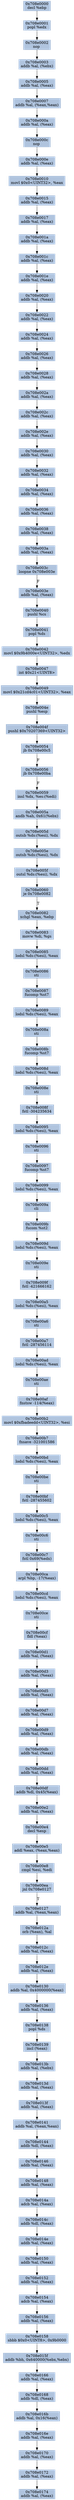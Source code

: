 digraph G {
node[shape=rectangle,style=filled,fillcolor=lightsteelblue,color=lightsteelblue]
bgcolor="transparent"
a0x708e0000decl_ebp[label="0x708e0000\ndecl %ebp"];
a0x708e0001popl_edx[label="0x708e0001\npopl %edx"];
a0x708e0002nop_[label="0x708e0002\nnop "];
a0x708e0003addb_al_ebx_[label="0x708e0003\naddb %al, (%ebx)"];
a0x708e0005addb_al_eax_[label="0x708e0005\naddb %al, (%eax)"];
a0x708e0007addb_al_eaxeax_[label="0x708e0007\naddb %al, (%eax,%eax)"];
a0x708e000aaddb_al_eax_[label="0x708e000a\naddb %al, (%eax)"];
a0x708e000cnop_[label="0x708e000c\nnop "];
a0x708e000eaddb_al_eax_[label="0x708e000e\naddb %al, (%eax)"];
a0x708e0010movl_0x0UINT32_eax[label="0x708e0010\nmovl $0x0<UINT32>, %eax"];
a0x708e0015addb_al_eax_[label="0x708e0015\naddb %al, (%eax)"];
a0x708e0017addb_al_eax_[label="0x708e0017\naddb %al, (%eax)"];
a0x708e001aaddb_al_eax_[label="0x708e001a\naddb %al, (%eax)"];
a0x708e001caddb_al_eax_[label="0x708e001c\naddb %al, (%eax)"];
a0x708e001eaddb_al_eax_[label="0x708e001e\naddb %al, (%eax)"];
a0x708e0020addb_al_eax_[label="0x708e0020\naddb %al, (%eax)"];
a0x708e0022addb_al_eax_[label="0x708e0022\naddb %al, (%eax)"];
a0x708e0024addb_al_eax_[label="0x708e0024\naddb %al, (%eax)"];
a0x708e0026addb_al_eax_[label="0x708e0026\naddb %al, (%eax)"];
a0x708e0028addb_al_eax_[label="0x708e0028\naddb %al, (%eax)"];
a0x708e002aaddb_al_eax_[label="0x708e002a\naddb %al, (%eax)"];
a0x708e002caddb_al_eax_[label="0x708e002c\naddb %al, (%eax)"];
a0x708e002eaddb_al_eax_[label="0x708e002e\naddb %al, (%eax)"];
a0x708e0030addb_al_eax_[label="0x708e0030\naddb %al, (%eax)"];
a0x708e0032addb_al_eax_[label="0x708e0032\naddb %al, (%eax)"];
a0x708e0034addb_al_eax_[label="0x708e0034\naddb %al, (%eax)"];
a0x708e0036addb_al_eax_[label="0x708e0036\naddb %al, (%eax)"];
a0x708e0038addb_al_eax_[label="0x708e0038\naddb %al, (%eax)"];
a0x708e003aaddb_al_eax_[label="0x708e003a\naddb %al, (%eax)"];
a0x708e003cloopne_0x708e003e[label="0x708e003c\nloopne 0x708e003e"];
a0x708e003eaddb_al_eax_[label="0x708e003e\naddb %al, (%eax)"];
a0x708e0040pushl_cs[label="0x708e0040\npushl %cs"];
a0x708e0041popl_ds[label="0x708e0041\npopl %ds"];
a0x708e0042movl_0x9b4000eUINT32_edx[label="0x708e0042\nmovl $0x9b4000e<UINT32>, %edx"];
a0x708e0047int_0x21UINT8[label="0x708e0047\nint $0x21<UINT8>"];
a0x708e0049movl_0x21cd4c01UINT32_eax[label="0x708e0049\nmovl $0x21cd4c01<UINT32>, %eax"];
a0x708e004epushl_esp[label="0x708e004e\npushl %esp"];
a0x708e004fpushl_0x70207369UINT32[label="0x708e004f\npushl $0x70207369<UINT32>"];
a0x708e0054jb_0x708e00c5[label="0x708e0054\njb 0x708e00c5"];
a0x708e0056jb_0x708e00ba[label="0x708e0056\njb 0x708e00ba"];
a0x708e0059insl_dx_es_edi_[label="0x708e0059\ninsl %dx, %es:(%edi)"];
a0x708e005aandb_ah_0x61ebx_[label="0x708e005a\nandb %ah, 0x61(%ebx)"];
a0x708e005doutsb_ds_esi__dx[label="0x708e005d\noutsb %ds:(%esi), %dx"];
a0x708e005eoutsb_ds_esi__dx[label="0x708e005e\noutsb %ds:(%esi), %dx"];
a0x708e005foutsl_ds_esi__dx[label="0x708e005f\noutsl %ds:(%esi), %dx"];
a0x708e0060je_0x708e0082[label="0x708e0060\nje 0x708e0082"];
a0x708e0082xchgl_eax_ebp[label="0x708e0082\nxchgl %eax, %ebp"];
a0x708e0083movw_di_gs[label="0x708e0083\nmovw %di, %gs"];
a0x708e0085lodsl_ds_esi__eax[label="0x708e0085\nlodsl %ds:(%esi), %eax"];
a0x708e0086sti_[label="0x708e0086\nsti "];
a0x708e0087fucomp_st7[label="0x708e0087\nfucomp %st7"];
a0x708e0089lodsl_ds_esi__eax[label="0x708e0089\nlodsl %ds:(%esi), %eax"];
a0x708e008asti_[label="0x708e008a\nsti "];
a0x708e008bfucomp_st7[label="0x708e008b\nfucomp %st7"];
a0x708e008dlodsl_ds_esi__eax[label="0x708e008d\nlodsl %ds:(%esi), %eax"];
a0x708e008esti_[label="0x708e008e\nsti "];
a0x708e008ffstl__304235634[label="0x708e008f\nfstl -304235634"];
a0x708e0095lodsl_ds_esi__eax[label="0x708e0095\nlodsl %ds:(%esi), %eax"];
a0x708e0096sti_[label="0x708e0096\nsti "];
a0x708e0097fucomp_st7[label="0x708e0097\nfucomp %st7"];
a0x708e0099lodsl_ds_esi__eax[label="0x708e0099\nlodsl %ds:(%esi), %eax"];
a0x708e009acli_[label="0x708e009a\ncli "];
a0x708e009bfucom_st2[label="0x708e009b\nfucom %st2"];
a0x708e009dlodsl_ds_esi__eax[label="0x708e009d\nlodsl %ds:(%esi), %eax"];
a0x708e009esti_[label="0x708e009e\nsti "];
a0x708e009ffstl__421666162[label="0x708e009f\nfstl -421666162"];
a0x708e00a5lodsl_ds_esi__eax[label="0x708e00a5\nlodsl %ds:(%esi), %eax"];
a0x708e00a6sti_[label="0x708e00a6\nsti "];
a0x708e00a7fstl__287456114[label="0x708e00a7\nfstl -287456114"];
a0x708e00adlodsl_ds_esi__eax[label="0x708e00ad\nlodsl %ds:(%esi), %eax"];
a0x708e00aesti_[label="0x708e00ae\nsti "];
a0x708e00affnstsw__114eax_[label="0x708e00af\nfnstsw -114(%eax)"];
a0x708e00b2movl_0xfbadeeddUINT32_esi[label="0x708e00b2\nmovl $0xfbadeedd<UINT32>, %esi"];
a0x708e00b7fnsave__321001586[label="0x708e00b7\nfnsave -321001586"];
a0x708e00bdlodsl_ds_esi__eax[label="0x708e00bd\nlodsl %ds:(%esi), %eax"];
a0x708e00besti_[label="0x708e00be\nsti "];
a0x708e00bffstl__287455602[label="0x708e00bf\nfstl -287455602"];
a0x708e00c5lodsl_ds_esi__eax[label="0x708e00c5\nlodsl %ds:(%esi), %eax"];
a0x708e00c6sti_[label="0x708e00c6\nsti "];
a0x708e00c7fstl_0x69edx_[label="0x708e00c7\nfstl 0x69(%edx)"];
a0x708e00caarpl_bp__17eax_[label="0x708e00ca\narpl %bp, -17(%eax)"];
a0x708e00cdlodsl_ds_esi__eax[label="0x708e00cd\nlodsl %ds:(%esi), %eax"];
a0x708e00cesti_[label="0x708e00ce\nsti "];
a0x708e00cffldl_eax_[label="0x708e00cf\nfldl (%eax)"];
a0x708e00d1addb_al_eax_[label="0x708e00d1\naddb %al, (%eax)"];
a0x708e00d3addb_al_eax_[label="0x708e00d3\naddb %al, (%eax)"];
a0x708e00d5addb_al_eax_[label="0x708e00d5\naddb %al, (%eax)"];
a0x708e00d7addb_al_eax_[label="0x708e00d7\naddb %al, (%eax)"];
a0x708e00d9addb_al_eax_[label="0x708e00d9\naddb %al, (%eax)"];
a0x708e00dbaddb_al_eax_[label="0x708e00db\naddb %al, (%eax)"];
a0x708e00ddaddb_al_eax_[label="0x708e00dd\naddb %al, (%eax)"];
a0x708e00dfaddb_dl_0x45eax_[label="0x708e00df\naddb %dl, 0x45(%eax)"];
a0x708e00e2addb_al_eax_[label="0x708e00e2\naddb %al, (%eax)"];
a0x708e00e4decl_esp[label="0x708e00e4\ndecl %esp"];
a0x708e00e5addl_eax_eaxeax_[label="0x708e00e5\naddl %eax, (%eax,%eax)"];
a0x708e00e8cmpl_esi_edi[label="0x708e00e8\ncmpl %esi, %edi"];
a0x708e00eajnl_0x708e0127[label="0x708e00ea\njnl 0x708e0127"];
a0x708e0127addb_al_eaxeax_[label="0x708e0127\naddb %al, (%eax,%eax)"];
a0x708e012aorb_eax__al[label="0x708e012a\norb (%eax), %al"];
a0x708e012caddb_al_eax_[label="0x708e012c\naddb %al, (%eax)"];
a0x708e012eaddb_al_eax_[label="0x708e012e\naddb %al, (%eax)"];
a0x708e0130addb_al_0x4000000eax_[label="0x708e0130\naddb %al, 0x4000000(%eax)"];
a0x708e0136addb_al_eax_[label="0x708e0136\naddb %al, (%eax)"];
a0x708e0138popl_ds[label="0x708e0138\npopl %ds"];
a0x708e0139incl_eax_[label="0x708e0139\nincl (%eax)"];
a0x708e013baddb_al_ebx_[label="0x708e013b\naddb %al, (%ebx)"];
a0x708e013daddb_al_eax_[label="0x708e013d\naddb %al, (%eax)"];
a0x708e013faddb_al_eax_[label="0x708e013f\naddb %al, (%eax)"];
a0x708e0141addb_al_eaxeax_[label="0x708e0141\naddb %al, (%eax,%eax)"];
a0x708e0144addb_dl_eax_[label="0x708e0144\naddb %dl, (%eax)"];
a0x708e0146addb_al_eax_[label="0x708e0146\naddb %al, (%eax)"];
a0x708e0148addb_al_eax_[label="0x708e0148\naddb %al, (%eax)"];
a0x708e014aadcb_al_eax_[label="0x708e014a\nadcb %al, (%eax)"];
a0x708e014caddb_dl_eax_[label="0x708e014c\naddb %dl, (%eax)"];
a0x708e014eaddb_al_eax_[label="0x708e014e\naddb %al, (%eax)"];
a0x708e0150addb_al_eax_[label="0x708e0150\naddb %al, (%eax)"];
a0x708e0152addb_al_eax_[label="0x708e0152\naddb %al, (%eax)"];
a0x708e0154adcb_al_eax_[label="0x708e0154\nadcb %al, (%eax)"];
a0x708e0156addb_al_eax_[label="0x708e0156\naddb %al, (%eax)"];
a0x708e0158sbbb_0x0UINT8_0x9b0000[label="0x708e0158\nsbbb $0x0<UINT8>, 0x9b0000"];
a0x708e015faddb_bh_0x640000ebxebx_[label="0x708e015f\naddb %bh, 0x640000(%ebx,%ebx)"];
a0x708e0166addb_al_eax_[label="0x708e0166\naddb %al, (%eax)"];
a0x708e0168addb_dl_eax_[label="0x708e0168\naddb %dl, (%eax)"];
a0x708e016baddb_al_0x16eax_[label="0x708e016b\naddb %al, 0x16(%eax)"];
a0x708e016eaddb_al_eax_[label="0x708e016e\naddb %al, (%eax)"];
a0x708e0170addb_al_eax_[label="0x708e0170\naddb %al, (%eax)"];
a0x708e0172addb_al_eax_[label="0x708e0172\naddb %al, (%eax)"];
a0x708e0174addb_al_eax_[label="0x708e0174\naddb %al, (%eax)"];
a0x708e0000decl_ebp -> a0x708e0001popl_edx [color="#000000"];
a0x708e0001popl_edx -> a0x708e0002nop_ [color="#000000"];
a0x708e0002nop_ -> a0x708e0003addb_al_ebx_ [color="#000000"];
a0x708e0003addb_al_ebx_ -> a0x708e0005addb_al_eax_ [color="#000000"];
a0x708e0005addb_al_eax_ -> a0x708e0007addb_al_eaxeax_ [color="#000000"];
a0x708e0007addb_al_eaxeax_ -> a0x708e000aaddb_al_eax_ [color="#000000"];
a0x708e000aaddb_al_eax_ -> a0x708e000cnop_ [color="#000000"];
a0x708e000cnop_ -> a0x708e000eaddb_al_eax_ [color="#000000"];
a0x708e000eaddb_al_eax_ -> a0x708e0010movl_0x0UINT32_eax [color="#000000"];
a0x708e0010movl_0x0UINT32_eax -> a0x708e0015addb_al_eax_ [color="#000000"];
a0x708e0015addb_al_eax_ -> a0x708e0017addb_al_eax_ [color="#000000"];
a0x708e0017addb_al_eax_ -> a0x708e001aaddb_al_eax_ [color="#000000"];
a0x708e001aaddb_al_eax_ -> a0x708e001caddb_al_eax_ [color="#000000"];
a0x708e001caddb_al_eax_ -> a0x708e001eaddb_al_eax_ [color="#000000"];
a0x708e001eaddb_al_eax_ -> a0x708e0020addb_al_eax_ [color="#000000"];
a0x708e0020addb_al_eax_ -> a0x708e0022addb_al_eax_ [color="#000000"];
a0x708e0022addb_al_eax_ -> a0x708e0024addb_al_eax_ [color="#000000"];
a0x708e0024addb_al_eax_ -> a0x708e0026addb_al_eax_ [color="#000000"];
a0x708e0026addb_al_eax_ -> a0x708e0028addb_al_eax_ [color="#000000"];
a0x708e0028addb_al_eax_ -> a0x708e002aaddb_al_eax_ [color="#000000"];
a0x708e002aaddb_al_eax_ -> a0x708e002caddb_al_eax_ [color="#000000"];
a0x708e002caddb_al_eax_ -> a0x708e002eaddb_al_eax_ [color="#000000"];
a0x708e002eaddb_al_eax_ -> a0x708e0030addb_al_eax_ [color="#000000"];
a0x708e0030addb_al_eax_ -> a0x708e0032addb_al_eax_ [color="#000000"];
a0x708e0032addb_al_eax_ -> a0x708e0034addb_al_eax_ [color="#000000"];
a0x708e0034addb_al_eax_ -> a0x708e0036addb_al_eax_ [color="#000000"];
a0x708e0036addb_al_eax_ -> a0x708e0038addb_al_eax_ [color="#000000"];
a0x708e0038addb_al_eax_ -> a0x708e003aaddb_al_eax_ [color="#000000"];
a0x708e003aaddb_al_eax_ -> a0x708e003cloopne_0x708e003e [color="#000000"];
a0x708e003cloopne_0x708e003e -> a0x708e003eaddb_al_eax_ [color="#000000",label="F"];
a0x708e003eaddb_al_eax_ -> a0x708e0040pushl_cs [color="#000000"];
a0x708e0040pushl_cs -> a0x708e0041popl_ds [color="#000000"];
a0x708e0041popl_ds -> a0x708e0042movl_0x9b4000eUINT32_edx [color="#000000"];
a0x708e0042movl_0x9b4000eUINT32_edx -> a0x708e0047int_0x21UINT8 [color="#000000"];
a0x708e0047int_0x21UINT8 -> a0x708e0049movl_0x21cd4c01UINT32_eax [color="#000000"];
a0x708e0049movl_0x21cd4c01UINT32_eax -> a0x708e004epushl_esp [color="#000000"];
a0x708e004epushl_esp -> a0x708e004fpushl_0x70207369UINT32 [color="#000000"];
a0x708e004fpushl_0x70207369UINT32 -> a0x708e0054jb_0x708e00c5 [color="#000000"];
a0x708e0054jb_0x708e00c5 -> a0x708e0056jb_0x708e00ba [color="#000000",label="F"];
a0x708e0056jb_0x708e00ba -> a0x708e0059insl_dx_es_edi_ [color="#000000",label="F"];
a0x708e0059insl_dx_es_edi_ -> a0x708e005aandb_ah_0x61ebx_ [color="#000000"];
a0x708e005aandb_ah_0x61ebx_ -> a0x708e005doutsb_ds_esi__dx [color="#000000"];
a0x708e005doutsb_ds_esi__dx -> a0x708e005eoutsb_ds_esi__dx [color="#000000"];
a0x708e005eoutsb_ds_esi__dx -> a0x708e005foutsl_ds_esi__dx [color="#000000"];
a0x708e005foutsl_ds_esi__dx -> a0x708e0060je_0x708e0082 [color="#000000"];
a0x708e0060je_0x708e0082 -> a0x708e0082xchgl_eax_ebp [color="#000000",label="T"];
a0x708e0082xchgl_eax_ebp -> a0x708e0083movw_di_gs [color="#000000"];
a0x708e0083movw_di_gs -> a0x708e0085lodsl_ds_esi__eax [color="#000000"];
a0x708e0085lodsl_ds_esi__eax -> a0x708e0086sti_ [color="#000000"];
a0x708e0086sti_ -> a0x708e0087fucomp_st7 [color="#000000"];
a0x708e0087fucomp_st7 -> a0x708e0089lodsl_ds_esi__eax [color="#000000"];
a0x708e0089lodsl_ds_esi__eax -> a0x708e008asti_ [color="#000000"];
a0x708e008asti_ -> a0x708e008bfucomp_st7 [color="#000000"];
a0x708e008bfucomp_st7 -> a0x708e008dlodsl_ds_esi__eax [color="#000000"];
a0x708e008dlodsl_ds_esi__eax -> a0x708e008esti_ [color="#000000"];
a0x708e008esti_ -> a0x708e008ffstl__304235634 [color="#000000"];
a0x708e008ffstl__304235634 -> a0x708e0095lodsl_ds_esi__eax [color="#000000"];
a0x708e0095lodsl_ds_esi__eax -> a0x708e0096sti_ [color="#000000"];
a0x708e0096sti_ -> a0x708e0097fucomp_st7 [color="#000000"];
a0x708e0097fucomp_st7 -> a0x708e0099lodsl_ds_esi__eax [color="#000000"];
a0x708e0099lodsl_ds_esi__eax -> a0x708e009acli_ [color="#000000"];
a0x708e009acli_ -> a0x708e009bfucom_st2 [color="#000000"];
a0x708e009bfucom_st2 -> a0x708e009dlodsl_ds_esi__eax [color="#000000"];
a0x708e009dlodsl_ds_esi__eax -> a0x708e009esti_ [color="#000000"];
a0x708e009esti_ -> a0x708e009ffstl__421666162 [color="#000000"];
a0x708e009ffstl__421666162 -> a0x708e00a5lodsl_ds_esi__eax [color="#000000"];
a0x708e00a5lodsl_ds_esi__eax -> a0x708e00a6sti_ [color="#000000"];
a0x708e00a6sti_ -> a0x708e00a7fstl__287456114 [color="#000000"];
a0x708e00a7fstl__287456114 -> a0x708e00adlodsl_ds_esi__eax [color="#000000"];
a0x708e00adlodsl_ds_esi__eax -> a0x708e00aesti_ [color="#000000"];
a0x708e00aesti_ -> a0x708e00affnstsw__114eax_ [color="#000000"];
a0x708e00affnstsw__114eax_ -> a0x708e00b2movl_0xfbadeeddUINT32_esi [color="#000000"];
a0x708e00b2movl_0xfbadeeddUINT32_esi -> a0x708e00b7fnsave__321001586 [color="#000000"];
a0x708e00b7fnsave__321001586 -> a0x708e00bdlodsl_ds_esi__eax [color="#000000"];
a0x708e00bdlodsl_ds_esi__eax -> a0x708e00besti_ [color="#000000"];
a0x708e00besti_ -> a0x708e00bffstl__287455602 [color="#000000"];
a0x708e00bffstl__287455602 -> a0x708e00c5lodsl_ds_esi__eax [color="#000000"];
a0x708e00c5lodsl_ds_esi__eax -> a0x708e00c6sti_ [color="#000000"];
a0x708e00c6sti_ -> a0x708e00c7fstl_0x69edx_ [color="#000000"];
a0x708e00c7fstl_0x69edx_ -> a0x708e00caarpl_bp__17eax_ [color="#000000"];
a0x708e00caarpl_bp__17eax_ -> a0x708e00cdlodsl_ds_esi__eax [color="#000000"];
a0x708e00cdlodsl_ds_esi__eax -> a0x708e00cesti_ [color="#000000"];
a0x708e00cesti_ -> a0x708e00cffldl_eax_ [color="#000000"];
a0x708e00cffldl_eax_ -> a0x708e00d1addb_al_eax_ [color="#000000"];
a0x708e00d1addb_al_eax_ -> a0x708e00d3addb_al_eax_ [color="#000000"];
a0x708e00d3addb_al_eax_ -> a0x708e00d5addb_al_eax_ [color="#000000"];
a0x708e00d5addb_al_eax_ -> a0x708e00d7addb_al_eax_ [color="#000000"];
a0x708e00d7addb_al_eax_ -> a0x708e00d9addb_al_eax_ [color="#000000"];
a0x708e00d9addb_al_eax_ -> a0x708e00dbaddb_al_eax_ [color="#000000"];
a0x708e00dbaddb_al_eax_ -> a0x708e00ddaddb_al_eax_ [color="#000000"];
a0x708e00ddaddb_al_eax_ -> a0x708e00dfaddb_dl_0x45eax_ [color="#000000"];
a0x708e00dfaddb_dl_0x45eax_ -> a0x708e00e2addb_al_eax_ [color="#000000"];
a0x708e00e2addb_al_eax_ -> a0x708e00e4decl_esp [color="#000000"];
a0x708e00e4decl_esp -> a0x708e00e5addl_eax_eaxeax_ [color="#000000"];
a0x708e00e5addl_eax_eaxeax_ -> a0x708e00e8cmpl_esi_edi [color="#000000"];
a0x708e00e8cmpl_esi_edi -> a0x708e00eajnl_0x708e0127 [color="#000000"];
a0x708e00eajnl_0x708e0127 -> a0x708e0127addb_al_eaxeax_ [color="#000000",label="T"];
a0x708e0127addb_al_eaxeax_ -> a0x708e012aorb_eax__al [color="#000000"];
a0x708e012aorb_eax__al -> a0x708e012caddb_al_eax_ [color="#000000"];
a0x708e012caddb_al_eax_ -> a0x708e012eaddb_al_eax_ [color="#000000"];
a0x708e012eaddb_al_eax_ -> a0x708e0130addb_al_0x4000000eax_ [color="#000000"];
a0x708e0130addb_al_0x4000000eax_ -> a0x708e0136addb_al_eax_ [color="#000000"];
a0x708e0136addb_al_eax_ -> a0x708e0138popl_ds [color="#000000"];
a0x708e0138popl_ds -> a0x708e0139incl_eax_ [color="#000000"];
a0x708e0139incl_eax_ -> a0x708e013baddb_al_ebx_ [color="#000000"];
a0x708e013baddb_al_ebx_ -> a0x708e013daddb_al_eax_ [color="#000000"];
a0x708e013daddb_al_eax_ -> a0x708e013faddb_al_eax_ [color="#000000"];
a0x708e013faddb_al_eax_ -> a0x708e0141addb_al_eaxeax_ [color="#000000"];
a0x708e0141addb_al_eaxeax_ -> a0x708e0144addb_dl_eax_ [color="#000000"];
a0x708e0144addb_dl_eax_ -> a0x708e0146addb_al_eax_ [color="#000000"];
a0x708e0146addb_al_eax_ -> a0x708e0148addb_al_eax_ [color="#000000"];
a0x708e0148addb_al_eax_ -> a0x708e014aadcb_al_eax_ [color="#000000"];
a0x708e014aadcb_al_eax_ -> a0x708e014caddb_dl_eax_ [color="#000000"];
a0x708e014caddb_dl_eax_ -> a0x708e014eaddb_al_eax_ [color="#000000"];
a0x708e014eaddb_al_eax_ -> a0x708e0150addb_al_eax_ [color="#000000"];
a0x708e0150addb_al_eax_ -> a0x708e0152addb_al_eax_ [color="#000000"];
a0x708e0152addb_al_eax_ -> a0x708e0154adcb_al_eax_ [color="#000000"];
a0x708e0154adcb_al_eax_ -> a0x708e0156addb_al_eax_ [color="#000000"];
a0x708e0156addb_al_eax_ -> a0x708e0158sbbb_0x0UINT8_0x9b0000 [color="#000000"];
a0x708e0158sbbb_0x0UINT8_0x9b0000 -> a0x708e015faddb_bh_0x640000ebxebx_ [color="#000000"];
a0x708e015faddb_bh_0x640000ebxebx_ -> a0x708e0166addb_al_eax_ [color="#000000"];
a0x708e0166addb_al_eax_ -> a0x708e0168addb_dl_eax_ [color="#000000"];
a0x708e0168addb_dl_eax_ -> a0x708e016baddb_al_0x16eax_ [color="#000000"];
a0x708e016baddb_al_0x16eax_ -> a0x708e016eaddb_al_eax_ [color="#000000"];
a0x708e016eaddb_al_eax_ -> a0x708e0170addb_al_eax_ [color="#000000"];
a0x708e0170addb_al_eax_ -> a0x708e0172addb_al_eax_ [color="#000000"];
a0x708e0172addb_al_eax_ -> a0x708e0174addb_al_eax_ [color="#000000"];
}
